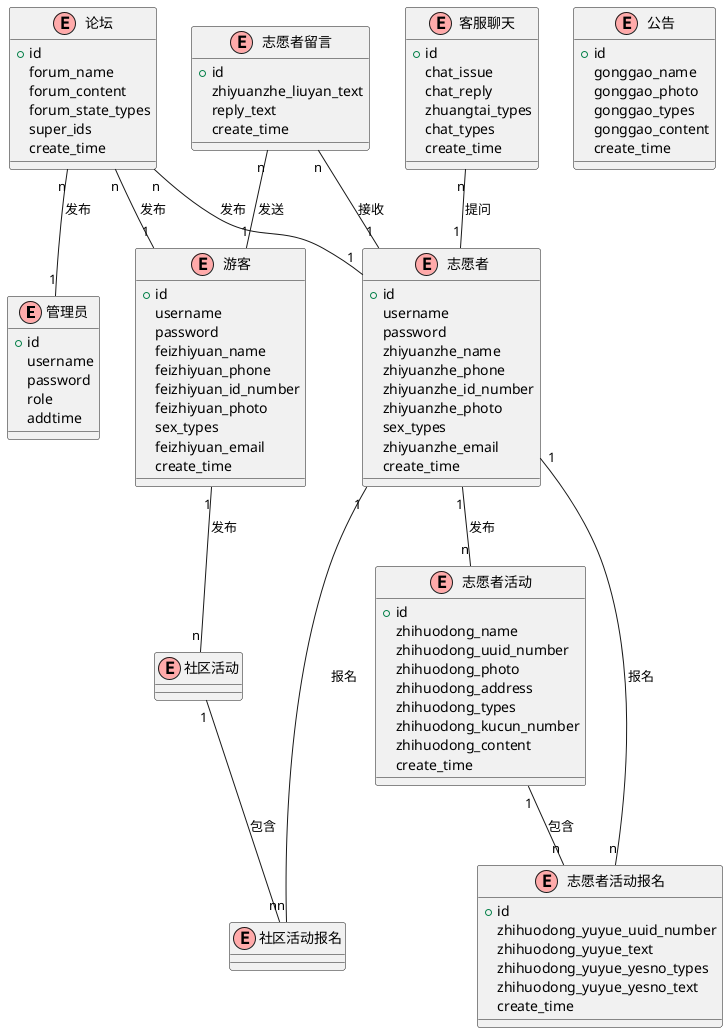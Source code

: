 @startuml
!define ENTITY(name,desc) class name as "desc" << (E,#FFAAAA) >>
!define RELATION(name,desc) class name as "desc" << (R,#88CCFF) >>

' 定义实体
ENTITY(Users, "管理员")
ENTITY(Zhiyuanzhe, "志愿者")
ENTITY(Feizhiyuan, "游客")
ENTITY(Zhihuodong, "志愿者活动")
ENTITY(ZhihuodongYuyue, "志愿者活动报名")
ENTITY(Feihuodong, "社区活动")
ENTITY(FeihuodongYuyue, "社区活动报名")
ENTITY(Forum, "论坛")
ENTITY(Gonggao, "公告")
ENTITY(Chat, "客服聊天")
ENTITY(ZhiyuanzheLiuyan, "志愿者留言")

' 定义实体属性
Users : + id
Users : username
Users : password
Users : role
Users : addtime

Zhiyuanzhe : + id
Zhiyuanzhe : username
Zhiyuanzhe : password
Zhiyuanzhe : zhiyuanzhe_name
Zhiyuanzhe : zhiyuanzhe_phone
Zhiyuanzhe : zhiyuanzhe_id_number
Zhiyuanzhe : zhiyuanzhe_photo
Zhiyuanzhe : sex_types
Zhiyuanzhe : zhiyuanzhe_email
Zhiyuanzhe : create_time

Feizhiyuan : + id
Feizhiyuan : username
Feizhiyuan : password
Feizhiyuan : feizhiyuan_name
Feizhiyuan : feizhiyuan_phone
Feizhiyuan : feizhiyuan_id_number
Feizhiyuan : feizhiyuan_photo
Feizhiyuan : sex_types
Feizhiyuan : feizhiyuan_email
Feizhiyuan : create_time

Zhihuodong : + id
Zhihuodong : zhihuodong_name
Zhihuodong : zhihuodong_uuid_number
Zhihuodong : zhihuodong_photo
Zhihuodong : zhihuodong_address
Zhihuodong : zhihuodong_types
Zhihuodong : zhihuodong_kucun_number
Zhihuodong : zhihuodong_content
Zhihuodong : create_time

ZhihuodongYuyue : + id
ZhihuodongYuyue : zhihuodong_yuyue_uuid_number
ZhihuodongYuyue : zhihuodong_yuyue_text
ZhihuodongYuyue : zhihuodong_yuyue_yesno_types
ZhihuodongYuyue : zhihuodong_yuyue_yesno_text
ZhihuodongYuyue : create_time

Forum : + id
Forum : forum_name
Forum : forum_content
Forum : forum_state_types
Forum : super_ids
Forum : create_time

Gonggao : + id
Gonggao : gonggao_name
Gonggao : gonggao_photo
Gonggao : gonggao_types
Gonggao : gonggao_content
Gonggao : create_time

Chat : + id
Chat : chat_issue
Chat : chat_reply
Chat : zhuangtai_types
Chat : chat_types
Chat : create_time

ZhiyuanzheLiuyan : + id
ZhiyuanzheLiuyan : zhiyuanzhe_liuyan_text
ZhiyuanzheLiuyan : reply_text
ZhiyuanzheLiuyan : create_time

' 定义关系
Zhiyuanzhe "1" -- "n" Zhihuodong : 发布
Zhiyuanzhe "1" -- "n" ZhihuodongYuyue : 报名
Feizhiyuan "1" -- "n" Feihuodong : 发布
Zhiyuanzhe "1" -- "n" FeihuodongYuyue : 报名

Forum "n" -- "1" Zhiyuanzhe : 发布
Forum "n" -- "1" Feizhiyuan : 发布
Forum "n" -- "1" Users : 发布

Chat "n" -- "1" Zhiyuanzhe : 提问

ZhiyuanzheLiuyan "n" -- "1" Zhiyuanzhe : 接收
ZhiyuanzheLiuyan "n" -- "1" Feizhiyuan : 发送

Zhihuodong "1" -- "n" ZhihuodongYuyue : 包含
Feihuodong "1" -- "n" FeihuodongYuyue : 包含

@enduml 